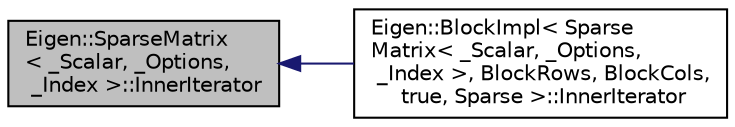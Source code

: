 digraph "Eigen::SparseMatrix&lt; _Scalar, _Options, _Index &gt;::InnerIterator"
{
  edge [fontname="Helvetica",fontsize="10",labelfontname="Helvetica",labelfontsize="10"];
  node [fontname="Helvetica",fontsize="10",shape=record];
  rankdir="LR";
  Node1 [label="Eigen::SparseMatrix\l\< _Scalar, _Options,\l _Index \>::InnerIterator",height=0.2,width=0.4,color="black", fillcolor="grey75", style="filled", fontcolor="black"];
  Node1 -> Node2 [dir="back",color="midnightblue",fontsize="10",style="solid",fontname="Helvetica"];
  Node2 [label="Eigen::BlockImpl\< Sparse\lMatrix\< _Scalar, _Options,\l _Index \>, BlockRows, BlockCols,\l true, Sparse \>::InnerIterator",height=0.2,width=0.4,color="black", fillcolor="white", style="filled",URL="$class_eigen_1_1_block_impl_3_01_sparse_matrix_3_01___scalar_00_01___options_00_01___index_01_4_06aee9b52b27e5159efbed05181ac9830.html"];
}
